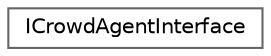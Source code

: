 digraph "Graphical Class Hierarchy"
{
 // INTERACTIVE_SVG=YES
 // LATEX_PDF_SIZE
  bgcolor="transparent";
  edge [fontname=Helvetica,fontsize=10,labelfontname=Helvetica,labelfontsize=10];
  node [fontname=Helvetica,fontsize=10,shape=box,height=0.2,width=0.4];
  rankdir="LR";
  Node0 [id="Node000000",label="ICrowdAgentInterface",height=0.2,width=0.4,color="grey40", fillcolor="white", style="filled",URL="$d6/d87/classICrowdAgentInterface.html",tooltip=" "];
}
